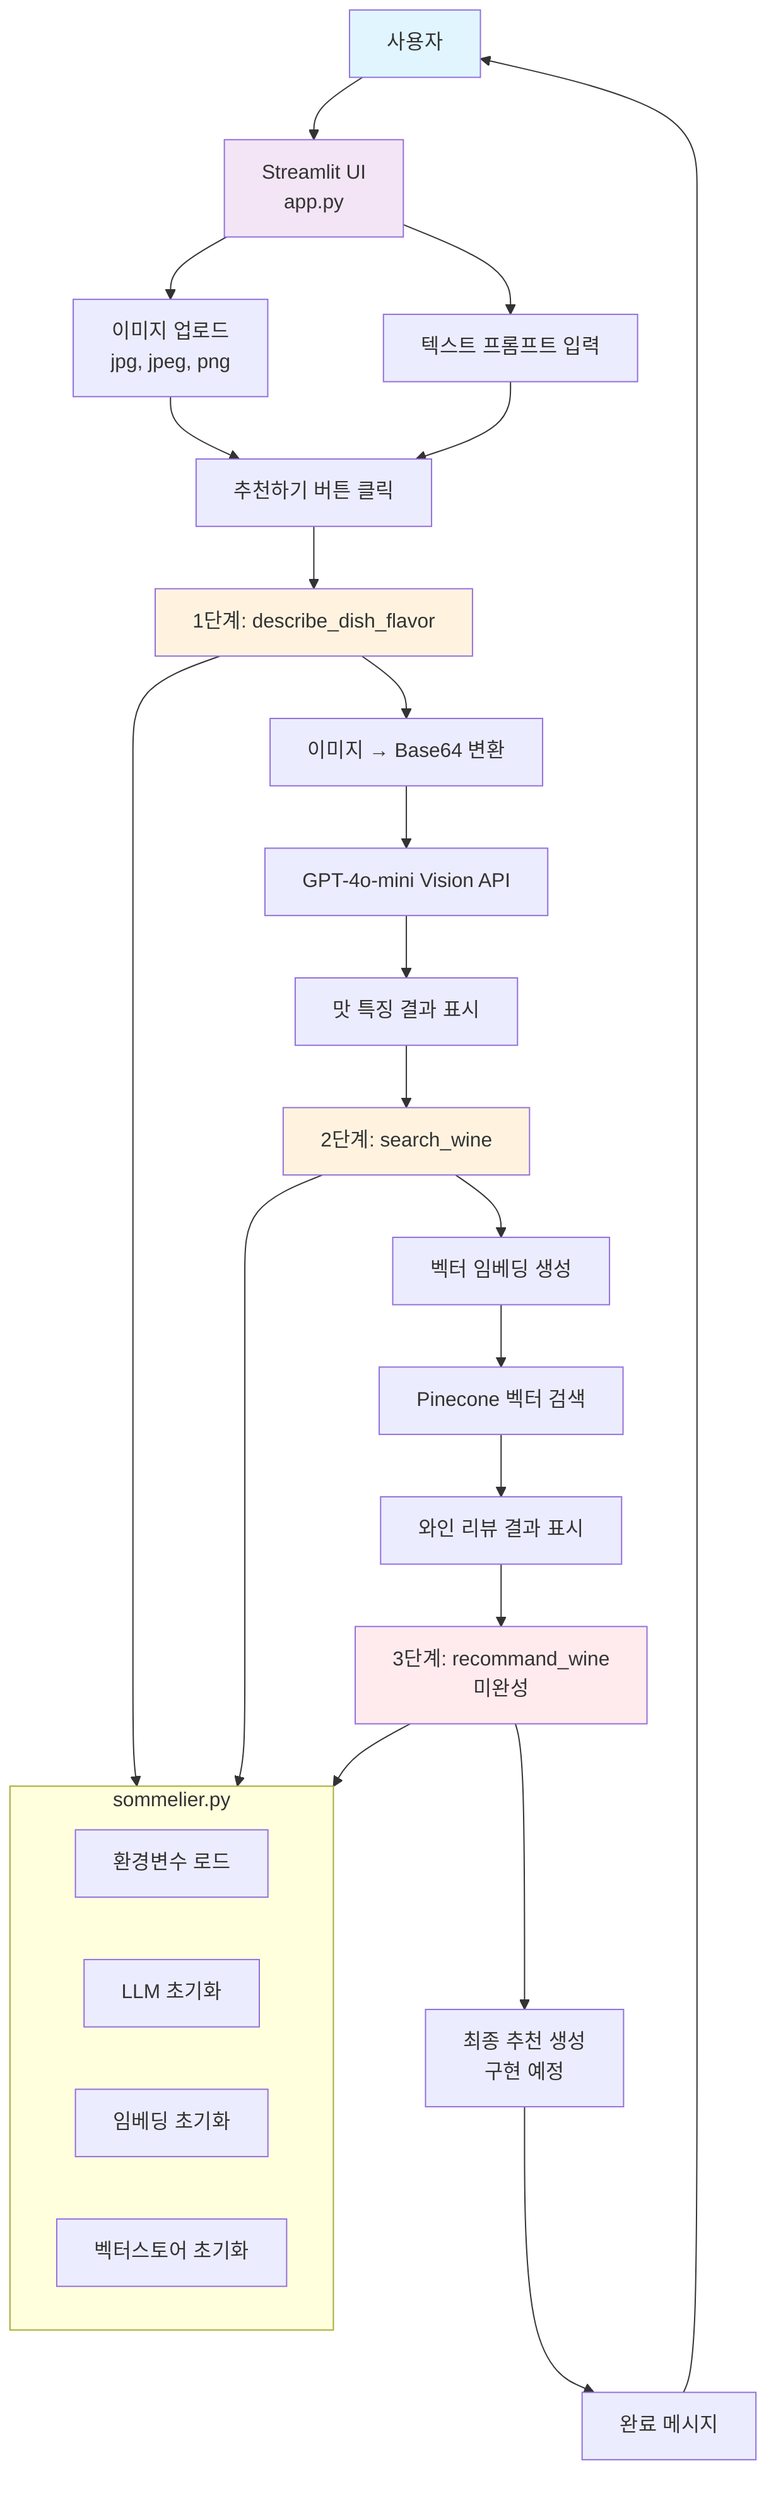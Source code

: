 graph TD
    A[사용자] --> B[Streamlit UI<br/>app.py]
    B --> C[이미지 업로드<br/>jpg, jpeg, png]
    B --> D[텍스트 프롬프트 입력]
    
    C --> E[추천하기 버튼 클릭]
    D --> E
    
    E --> F[1단계: describe_dish_flavor]
    F --> G[이미지 → Base64 변환]
    G --> H[GPT-4o-mini Vision API]
    H --> I[맛 특징 결과 표시]
    
    I --> J[2단계: search_wine]
    J --> K[벡터 임베딩 생성]
    K --> L[Pinecone 벡터 검색]
    L --> M[와인 리뷰 결과 표시]
    
    M --> N[3단계: recommand_wine<br/>미완성]
    N --> O[최종 추천 생성<br/>구현 예정]
    O --> P[완료 메시지]
    
    P --> A
    
    subgraph Backend [sommelier.py]
        Q[환경변수 로드]
        R[LLM 초기화]
        S[임베딩 초기화]
        T[벡터스토어 초기화]
    end
    
    F --> Backend
    J --> Backend
    N --> Backend
    
    style A fill:#e1f5fe
    style B fill:#f3e5f5
    style F fill:#fff3e0
    style J fill:#fff3e0
    style N fill:#ffebee